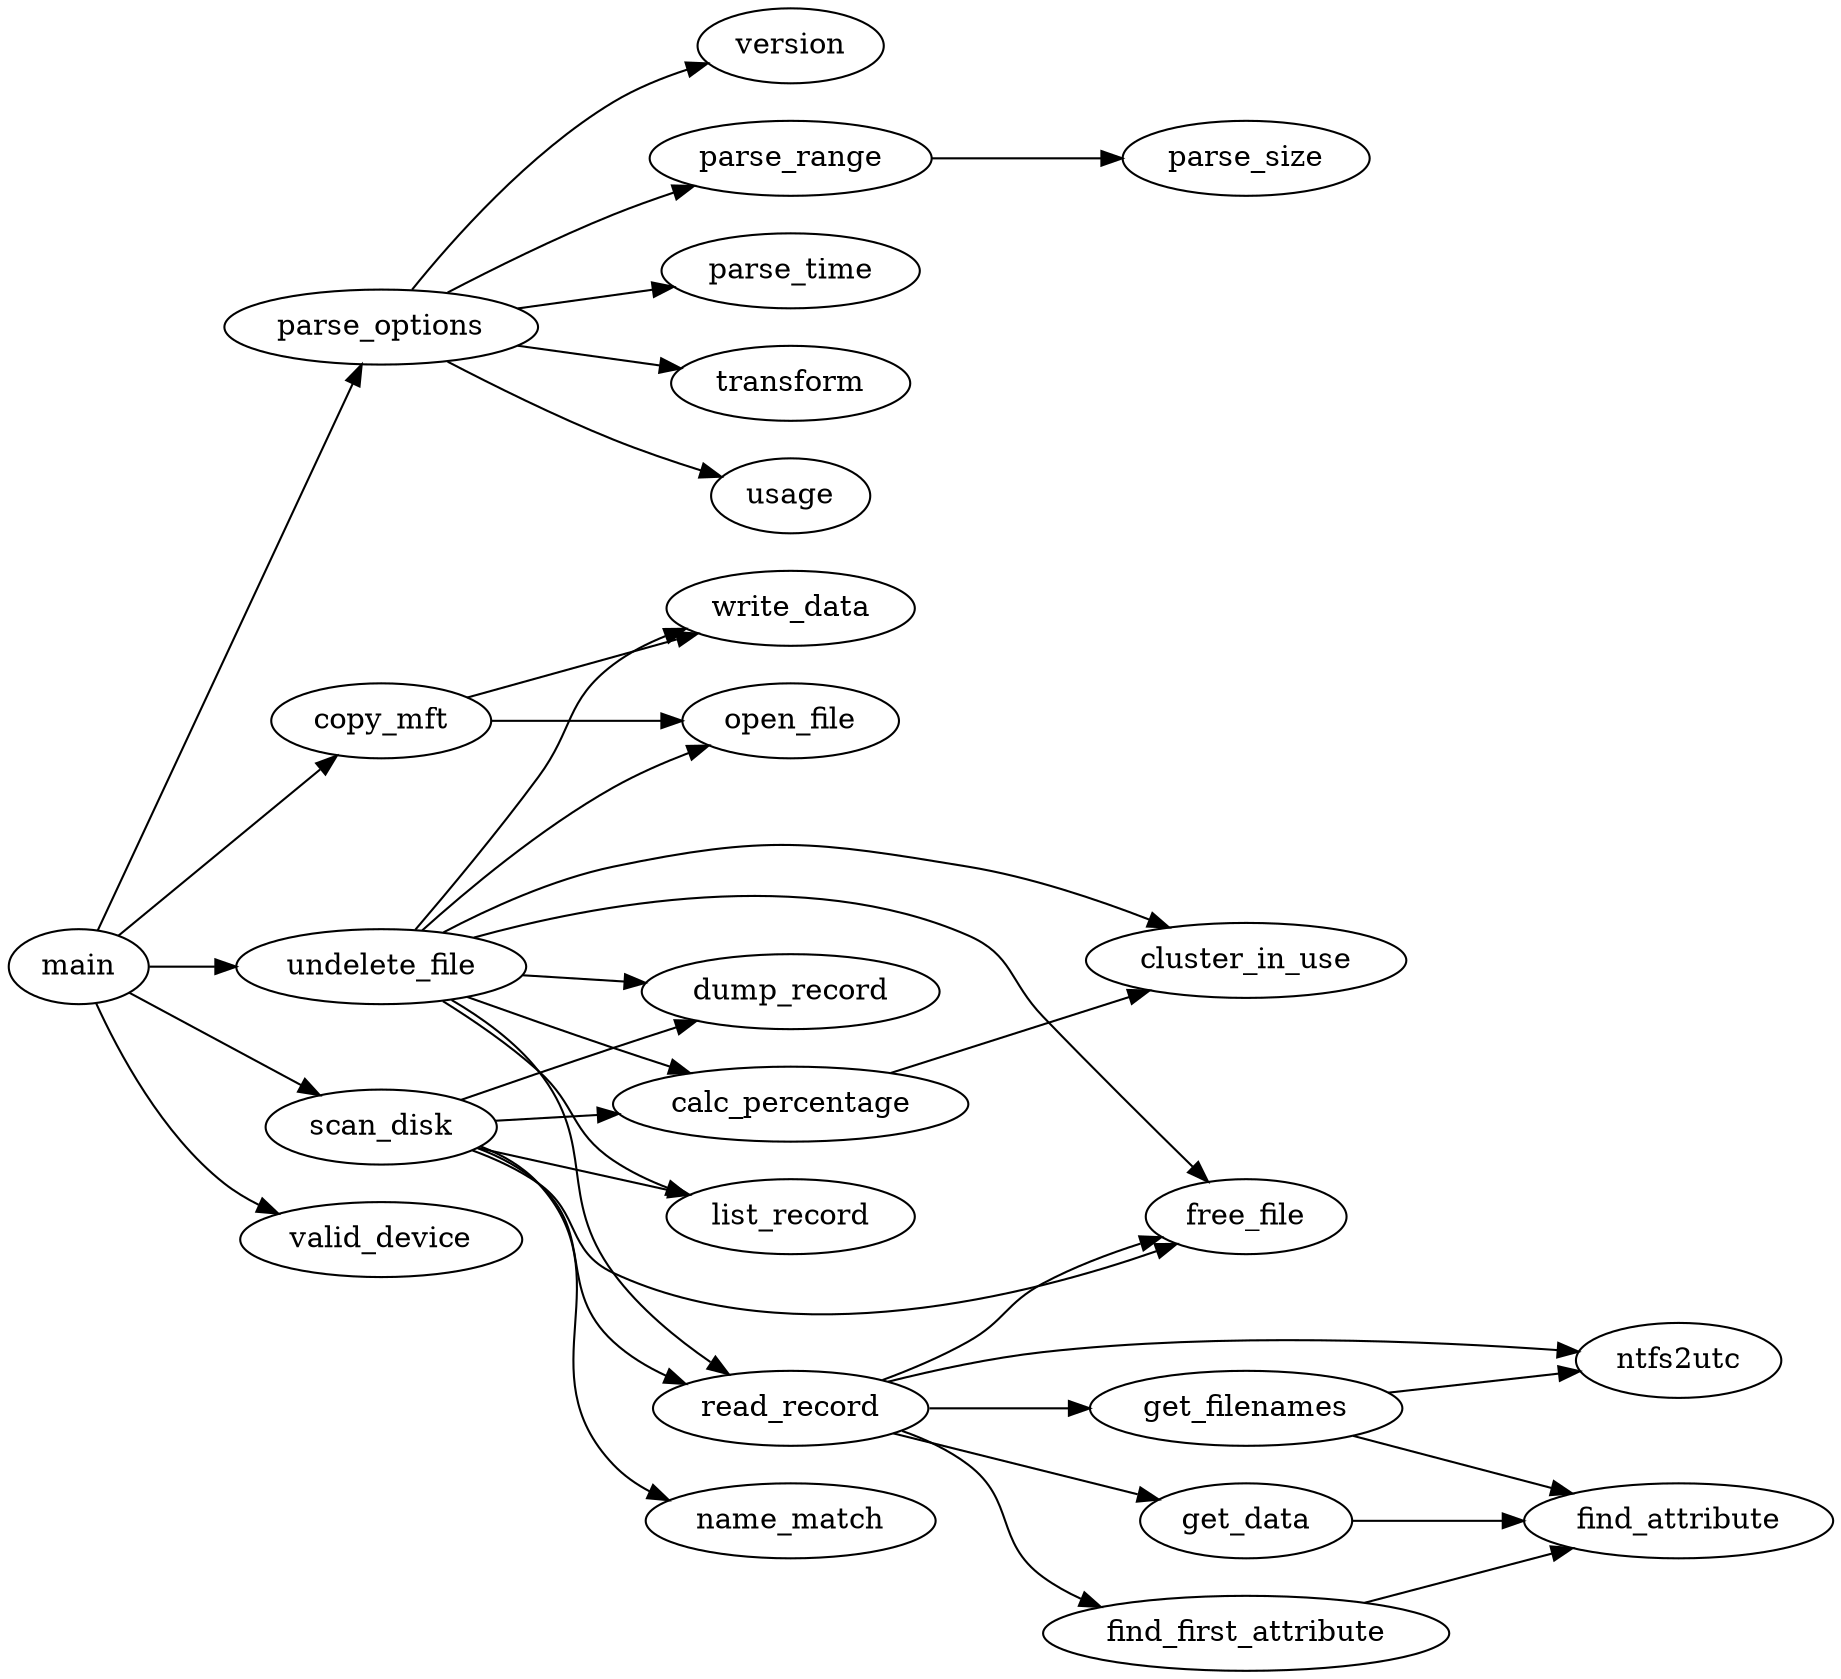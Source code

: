 digraph "bla" {
	graph [
		fontsize = "14"
		fontname = "Times-Roman"
		fontcolor = "black"
		rankdir = "LR"
		bb = "0,0,646,798"
		color = "black"
	]
	node [
		fontsize = "14"
		fontname = "Times-Roman"
		fontcolor = "black"
		shape = "ellipse"
		color = "black"
	]
	edge [
		fontsize = "14"
		fontname = "Times-Roman"
		fontcolor = "black"
		color = "black"
	]
	"calc_percentage" [
		label = "\N"
		color = "black"
		width = "1.530000"
		fontsize = "14"
		fontname = "Times-Roman"
		fontcolor = "black"
		pos = "287,272"
		height = "0.500000"
		shape = "ellipse"
	]
	"cluster_in_use" [
		label = "\N"
		color = "black"
		width = "1.390000"
		fontsize = "14"
		fontname = "Times-Roman"
		fontcolor = "black"
		pos = "441,341"
		height = "0.500000"
		shape = "ellipse"
	]
	"copy_mft" [
		label = "\N"
		color = "black"
		width = "1.030000"
		fontsize = "14"
		fontname = "Times-Roman"
		fontcolor = "black"
		pos = "147,456"
		height = "0.500000"
		shape = "ellipse"
	]
	"open_file" [
		label = "\N"
		color = "black"
		width = "1"
		fontsize = "14"
		fontname = "Times-Roman"
		fontcolor = "black"
		pos = "287,456"
		height = "0.500000"
		shape = "ellipse"
	]
	"write_data" [
		label = "\N"
		color = "black"
		width = "1.110000"
		fontsize = "14"
		fontname = "Times-Roman"
		fontcolor = "black"
		pos = "287,510"
		height = "0.500000"
		shape = "ellipse"
	]
	"dump_record" [
		label = "\N"
		color = "black"
		width = "1.310000"
		fontsize = "14"
		fontname = "Times-Roman"
		fontcolor = "black"
		pos = "287,326"
		height = "0.500000"
		shape = "ellipse"
	]
	"find_attribute" [
		label = "\N"
		color = "black"
		width = "1.330000"
		fontsize = "14"
		fontname = "Times-Roman"
		fontcolor = "black"
		pos = "589,72"
		height = "0.500000"
		shape = "ellipse"
	]
	"find_first_attribute" [
		label = "\N"
		color = "black"
		width = "1.750000"
		fontsize = "14"
		fontname = "Times-Roman"
		fontcolor = "black"
		pos = "441,18"
		height = "0.500000"
		shape = "ellipse"
	]
	"free_file" [
		label = "\N"
		color = "black"
		width = "0.940000"
		fontsize = "14"
		fontname = "Times-Roman"
		fontcolor = "black"
		pos = "441,218"
		height = "0.500000"
		shape = "ellipse"
	]
	"get_data" [
		label = "\N"
		color = "black"
		width = "0.940000"
		fontsize = "14"
		fontname = "Times-Roman"
		fontcolor = "black"
		pos = "441,72"
		height = "0.500000"
		shape = "ellipse"
	]
	"get_filenames" [
		label = "\N"
		color = "black"
		width = "1.360000"
		fontsize = "14"
		fontname = "Times-Roman"
		fontcolor = "black"
		pos = "441,126"
		height = "0.500000"
		shape = "ellipse"
	]
	"ntfs2utc" [
		label = "\N"
		color = "black"
		width = "0.920000"
		fontsize = "14"
		fontname = "Times-Roman"
		fontcolor = "black"
		pos = "589,149"
		height = "0.500000"
		shape = "ellipse"
	]
	"list_record" [
		label = "\N"
		color = "black"
		width = "1.110000"
		fontsize = "14"
		fontname = "Times-Roman"
		fontcolor = "black"
		pos = "287,218"
		height = "0.500000"
		shape = "ellipse"
	]
	"main" [
		label = "\N"
		color = "black"
		width = "0.750000"
		fontsize = "14"
		fontname = "Times-Roman"
		fontcolor = "black"
		pos = "35,339"
		height = "0.500000"
		shape = "ellipse"
	]
	"parse_options" [
		label = "\N"
		color = "black"
		width = "1.360000"
		fontsize = "14"
		fontname = "Times-Roman"
		fontcolor = "black"
		pos = "147,645"
		height = "0.500000"
		shape = "ellipse"
	]
	"scan_disk" [
		label = "\N"
		color = "black"
		width = "1.060000"
		fontsize = "14"
		fontname = "Times-Roman"
		fontcolor = "black"
		pos = "147,258"
		height = "0.500000"
		shape = "ellipse"
	]
	"undelete_file" [
		label = "\N"
		color = "black"
		width = "1.310000"
		fontsize = "14"
		fontname = "Times-Roman"
		fontcolor = "black"
		pos = "147,339"
		height = "0.500000"
		shape = "ellipse"
	]
	"valid_device" [
		label = "\N"
		color = "black"
		width = "1.280000"
		fontsize = "14"
		fontname = "Times-Roman"
		fontcolor = "black"
		pos = "147,204"
		height = "0.500000"
		shape = "ellipse"
	]
	"name_match" [
		label = "\N"
		color = "black"
		width = "1.280000"
		fontsize = "14"
		fontname = "Times-Roman"
		fontcolor = "black"
		pos = "287,72"
		height = "0.500000"
		shape = "ellipse"
	]
	"parse_range" [
		label = "\N"
		color = "black"
		width = "1.220000"
		fontsize = "14"
		fontname = "Times-Roman"
		fontcolor = "black"
		pos = "287,726"
		height = "0.500000"
		shape = "ellipse"
	]
	"parse_time" [
		label = "\N"
		color = "black"
		width = "1.140000"
		fontsize = "14"
		fontname = "Times-Roman"
		fontcolor = "black"
		pos = "287,672"
		height = "0.500000"
		shape = "ellipse"
	]
	"transform" [
		label = "\N"
		color = "black"
		width = "1.030000"
		fontsize = "14"
		fontname = "Times-Roman"
		fontcolor = "black"
		pos = "287,618"
		height = "0.500000"
		shape = "ellipse"
	]
	"usage" [
		label = "\N"
		color = "black"
		width = "0.750000"
		fontsize = "14"
		fontname = "Times-Roman"
		fontcolor = "black"
		pos = "287,564"
		height = "0.500000"
		shape = "ellipse"
	]
	"version" [
		label = "\N"
		color = "black"
		width = "0.860000"
		fontsize = "14"
		fontname = "Times-Roman"
		fontcolor = "black"
		pos = "287,780"
		height = "0.500000"
		shape = "ellipse"
	]
	"parse_size" [
		label = "\N"
		color = "black"
		width = "1.080000"
		fontsize = "14"
		fontname = "Times-Roman"
		fontcolor = "black"
		pos = "441,726"
		height = "0.500000"
		shape = "ellipse"
	]
	"read_record" [
		label = "\N"
		color = "black"
		width = "1.190000"
		fontsize = "14"
		fontname = "Times-Roman"
		fontcolor = "black"
		pos = "287,126"
		height = "0.500000"
		shape = "ellipse"
	]
	"calc_percentage" -> "cluster_in_use" [
		fontsize = "14"
		fontname = "Times-Roman"
		fontcolor = "black"
		pos = "e,410,327  320,287 343,298 376,312 401,323"
		color = "black"
	]
	"copy_mft" -> "open_file" [
		fontsize = "14"
		fontname = "Times-Roman"
		fontcolor = "black"
		pos = "e,250,456  184,456 202,456 223,456 241,456"
		color = "black"
	]
	"copy_mft" -> "write_data" [
		fontsize = "14"
		fontname = "Times-Roman"
		fontcolor = "black"
		pos = "e,257,498  176,467 197,475 226,486 248,495"
		color = "black"
	]
	"find_first_attribute" -> "find_attribute" [
		fontsize = "14"
		fontname = "Times-Roman"
		fontcolor = "black"
		pos = "e,555,59  480,32 500,39 525,48 546,56"
		color = "black"
	]
	"get_data" -> "find_attribute" [
		fontsize = "14"
		fontname = "Times-Roman"
		fontcolor = "black"
		pos = "e,540,72  475,72 492,72 512,72 530,72"
		color = "black"
	]
	"get_filenames" -> "find_attribute" [
		fontsize = "14"
		fontname = "Times-Roman"
		fontcolor = "black"
		pos = "e,554,85  476,113 497,105 524,96 545,88"
		color = "black"
	]
	"get_filenames" -> "ntfs2utc" [
		fontsize = "14"
		fontname = "Times-Roman"
		fontcolor = "black"
		pos = "e,557,144  487,133 507,136 529,140 548,143"
		color = "black"
	]
	"main" -> "copy_mft" [
		fontsize = "14"
		fontname = "Times-Roman"
		fontcolor = "black"
		pos = "e,131,440  50,354 69,374 102,409 124,433"
		color = "black"
	]
	"main" -> "parse_options" [
		fontsize = "14"
		fontname = "Times-Roman"
		fontcolor = "black"
		pos = "e,140,627  42,357 60,409 115,558 137,619"
		color = "black"
	]
	"main" -> "scan_disk" [
		fontsize = "14"
		fontname = "Times-Roman"
		fontcolor = "black"
		pos = "e,126,273  53,326 71,314 98,293 119,278"
		color = "black"
	]
	"main" -> "undelete_file" [
		fontsize = "14"
		fontname = "Times-Roman"
		fontcolor = "black"
		pos = "e,100,339  62,339 70,339 80,339 90,339"
		color = "black"
	]
	"main" -> "valid_device" [
		fontsize = "14"
		fontname = "Times-Roman"
		fontcolor = "black"
		pos = "e,116,217  42,321 52,298 71,257 98,231 101,228 104,225 108,223"
		color = "black"
	]
	"parse_options" -> "parse_range" [
		fontsize = "14"
		fontname = "Times-Roman"
		fontcolor = "black"
		pos = "e,258,712  171,661 188,672 211,687 232,699 237,702 243,705 249,708"
		color = "black"
	]
	"parse_options" -> "parse_time" [
		fontsize = "14"
		fontname = "Times-Roman"
		fontcolor = "black"
		pos = "e,249,665  191,653 207,656 224,660 240,663"
		color = "black"
	]
	"parse_options" -> "transform" [
		fontsize = "14"
		fontname = "Times-Roman"
		fontcolor = "black"
		pos = "e,252,625  191,637 208,634 227,630 243,627"
		color = "black"
	]
	"parse_options" -> "usage" [
		fontsize = "14"
		fontname = "Times-Roman"
		fontcolor = "black"
		pos = "e,265,574  170,629 187,618 211,603 232,591 240,587 249,582 257,578"
		color = "black"
	]
	"parse_options" -> "version" [
		fontsize = "14"
		fontname = "Times-Roman"
		fontcolor = "black"
		pos = "e,261,770  157,663 172,686 200,726 232,753 238,758 245,762 252,766"
		color = "black"
	]
	"parse_range" -> "parse_size" [
		fontsize = "14"
		fontname = "Times-Roman"
		fontcolor = "black"
		pos = "e,401,726  331,726 350,726 372,726 392,726"
		color = "black"
	]
	"read_record" -> "find_first_attribute" [
		fontsize = "14"
		fontname = "Times-Roman"
		fontcolor = "black"
		pos = "e,400,32  319,114 327,110 335,105 342,99 364,80 356,64 378,45 382,42 387,39 391,36"
		color = "black"
	]
	"read_record" -> "free_file" [
		fontsize = "14"
		fontname = "Times-Roman"
		fontcolor = "black"
		pos = "e,415,206  314,140 323,146 333,152 342,158 359,169 361,175 378,186 387,191 397,197 407,202"
		color = "black"
	]
	"read_record" -> "get_data" [
		fontsize = "14"
		fontname = "Times-Roman"
		fontcolor = "black"
		pos = "e,412,82  320,114 345,105 378,94 404,85"
		color = "black"
	]
	"read_record" -> "get_filenames" [
		fontsize = "14"
		fontname = "Times-Roman"
		fontcolor = "black"
		pos = "e,391,126  331,126 347,126 365,126 381,126"
		color = "black"
	]
	"read_record" -> "ntfs2utc" [
		fontsize = "14"
		fontname = "Times-Roman"
		fontcolor = "black"
		pos = "e,557,153  320,138 337,143 359,150 378,153 437,161 505,158 548,154"
		color = "black"
	]
	"scan_disk" -> "calc_percentage" [
		fontsize = "14"
		fontname = "Times-Roman"
		fontcolor = "black"
		pos = "e,234,267  185,262 197,263 211,264 224,266"
		color = "black"
	]
	"scan_disk" -> "dump_record" [
		fontsize = "14"
		fontname = "Times-Roman"
		fontcolor = "black"
		pos = "e,257,312  174,271 195,282 226,296 249,308"
		color = "black"
	]
	"scan_disk" -> "free_file" [
		fontsize = "14"
		fontname = "Times-Roman"
		fontcolor = "black"
		pos = "e,413,208  173,245 181,241 189,237 196,232 210,223 214,220 223,207 228,200 225,195 232,191 275,166 294,184 342,191 364,194 386,200 404,205"
		color = "black"
	]
	"scan_disk" -> "list_record" [
		fontsize = "14"
		fontname = "Times-Roman"
		fontcolor = "black"
		pos = "e,253,228  180,249 199,244 223,236 244,231"
		color = "black"
	]
	"scan_disk" -> "name_match" [
		fontsize = "14"
		fontname = "Times-Roman"
		fontcolor = "black"
		pos = "e,252,84  176,247 184,243 191,237 196,231 234,183 194,145 232,99 236,95 240,92 244,89"
		color = "black"
	]
	"scan_disk" -> "read_record" [
		fontsize = "14"
		fontname = "Times-Roman"
		fontcolor = "black"
		pos = "e,257,139  175,246 183,242 190,237 196,231 221,204 208,184 232,158 237,153 243,148 249,144"
		color = "black"
	]
	"undelete_file" -> "calc_percentage" [
		fontsize = "14"
		fontname = "Times-Roman"
		fontcolor = "black"
		pos = "e,256,287  177,325 197,315 225,302 248,291"
		color = "black"
	]
	"undelete_file" -> "cluster_in_use" [
		fontsize = "14"
		fontname = "Times-Roman"
		fontcolor = "black"
		pos = "e,415,357  169,355 186,366 209,380 232,386 280,398 295,396 342,386 365,381 388,370 407,361"
		color = "black"
	]
	"undelete_file" -> "dump_record" [
		fontsize = "14"
		fontname = "Times-Roman"
		fontcolor = "black"
		pos = "e,241,330  193,335 206,334 220,333 234,331"
		color = "black"
	]
	"undelete_file" -> "free_file" [
		fontsize = "14"
		fontname = "Times-Roman"
		fontcolor = "black"
		pos = "e,430,235  181,352 222,364 291,379 342,353 354,346 400,280 425,243"
		color = "black"
	]
	"undelete_file" -> "list_record" [
		fontsize = "14"
		fontname = "Times-Roman"
		fontcolor = "black"
		pos = "e,257,230  163,322 172,311 185,297 196,285 213,267 213,259 232,245 237,241 243,238 248,234"
		color = "black"
	]
	"undelete_file" -> "open_file" [
		fontsize = "14"
		fontname = "Times-Roman"
		fontcolor = "black"
		pos = "e,262,443  162,356 178,374 205,403 232,424 238,429 246,434 253,438"
		color = "black"
	]
	"undelete_file" -> "read_record" [
		fontsize = "14"
		fontname = "Times-Roman"
		fontcolor = "black"
		pos = "e,270,143  165,322 176,312 188,299 196,285 220,246 210,229 232,191 241,176 253,161 264,149"
		color = "black"
	]
	"undelete_file" -> "write_data" [
		fontsize = "14"
		fontname = "Times-Roman"
		fontcolor = "black"
		pos = "e,256,499  157,357 177,393 222,473 232,483 237,487 242,490 247,494"
		color = "black"
	]
}
